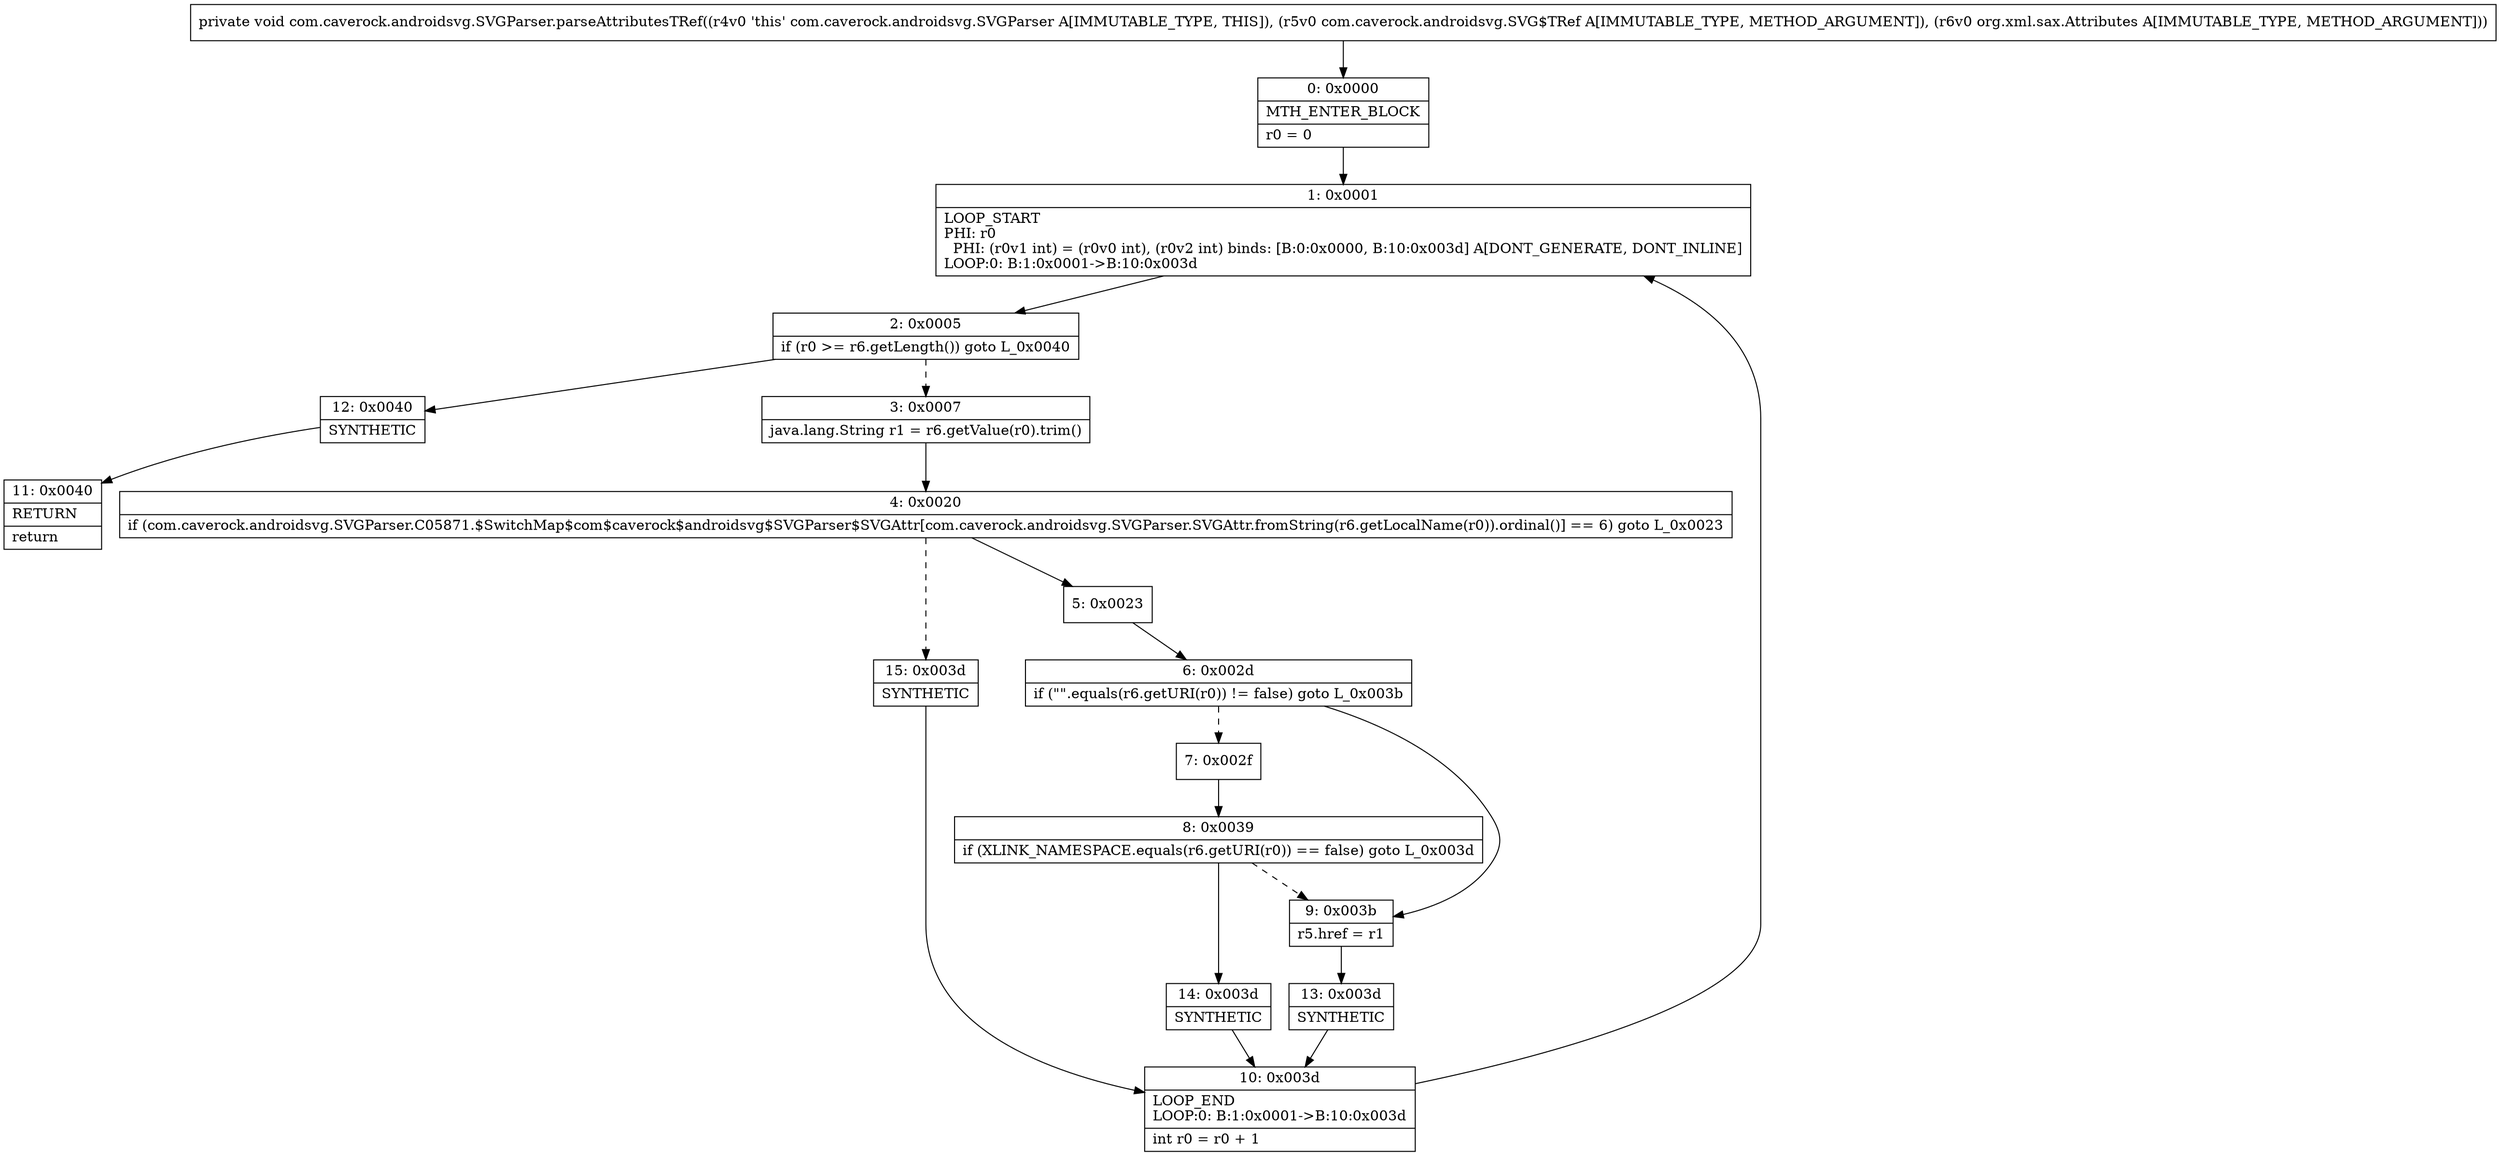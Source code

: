 digraph "CFG forcom.caverock.androidsvg.SVGParser.parseAttributesTRef(Lcom\/caverock\/androidsvg\/SVG$TRef;Lorg\/xml\/sax\/Attributes;)V" {
Node_0 [shape=record,label="{0\:\ 0x0000|MTH_ENTER_BLOCK\l|r0 = 0\l}"];
Node_1 [shape=record,label="{1\:\ 0x0001|LOOP_START\lPHI: r0 \l  PHI: (r0v1 int) = (r0v0 int), (r0v2 int) binds: [B:0:0x0000, B:10:0x003d] A[DONT_GENERATE, DONT_INLINE]\lLOOP:0: B:1:0x0001\-\>B:10:0x003d\l}"];
Node_2 [shape=record,label="{2\:\ 0x0005|if (r0 \>= r6.getLength()) goto L_0x0040\l}"];
Node_3 [shape=record,label="{3\:\ 0x0007|java.lang.String r1 = r6.getValue(r0).trim()\l}"];
Node_4 [shape=record,label="{4\:\ 0x0020|if (com.caverock.androidsvg.SVGParser.C05871.$SwitchMap$com$caverock$androidsvg$SVGParser$SVGAttr[com.caverock.androidsvg.SVGParser.SVGAttr.fromString(r6.getLocalName(r0)).ordinal()] == 6) goto L_0x0023\l}"];
Node_5 [shape=record,label="{5\:\ 0x0023}"];
Node_6 [shape=record,label="{6\:\ 0x002d|if (\"\".equals(r6.getURI(r0)) != false) goto L_0x003b\l}"];
Node_7 [shape=record,label="{7\:\ 0x002f}"];
Node_8 [shape=record,label="{8\:\ 0x0039|if (XLINK_NAMESPACE.equals(r6.getURI(r0)) == false) goto L_0x003d\l}"];
Node_9 [shape=record,label="{9\:\ 0x003b|r5.href = r1\l}"];
Node_10 [shape=record,label="{10\:\ 0x003d|LOOP_END\lLOOP:0: B:1:0x0001\-\>B:10:0x003d\l|int r0 = r0 + 1\l}"];
Node_11 [shape=record,label="{11\:\ 0x0040|RETURN\l|return\l}"];
Node_12 [shape=record,label="{12\:\ 0x0040|SYNTHETIC\l}"];
Node_13 [shape=record,label="{13\:\ 0x003d|SYNTHETIC\l}"];
Node_14 [shape=record,label="{14\:\ 0x003d|SYNTHETIC\l}"];
Node_15 [shape=record,label="{15\:\ 0x003d|SYNTHETIC\l}"];
MethodNode[shape=record,label="{private void com.caverock.androidsvg.SVGParser.parseAttributesTRef((r4v0 'this' com.caverock.androidsvg.SVGParser A[IMMUTABLE_TYPE, THIS]), (r5v0 com.caverock.androidsvg.SVG$TRef A[IMMUTABLE_TYPE, METHOD_ARGUMENT]), (r6v0 org.xml.sax.Attributes A[IMMUTABLE_TYPE, METHOD_ARGUMENT])) }"];
MethodNode -> Node_0;
Node_0 -> Node_1;
Node_1 -> Node_2;
Node_2 -> Node_3[style=dashed];
Node_2 -> Node_12;
Node_3 -> Node_4;
Node_4 -> Node_5;
Node_4 -> Node_15[style=dashed];
Node_5 -> Node_6;
Node_6 -> Node_7[style=dashed];
Node_6 -> Node_9;
Node_7 -> Node_8;
Node_8 -> Node_9[style=dashed];
Node_8 -> Node_14;
Node_9 -> Node_13;
Node_10 -> Node_1;
Node_12 -> Node_11;
Node_13 -> Node_10;
Node_14 -> Node_10;
Node_15 -> Node_10;
}

